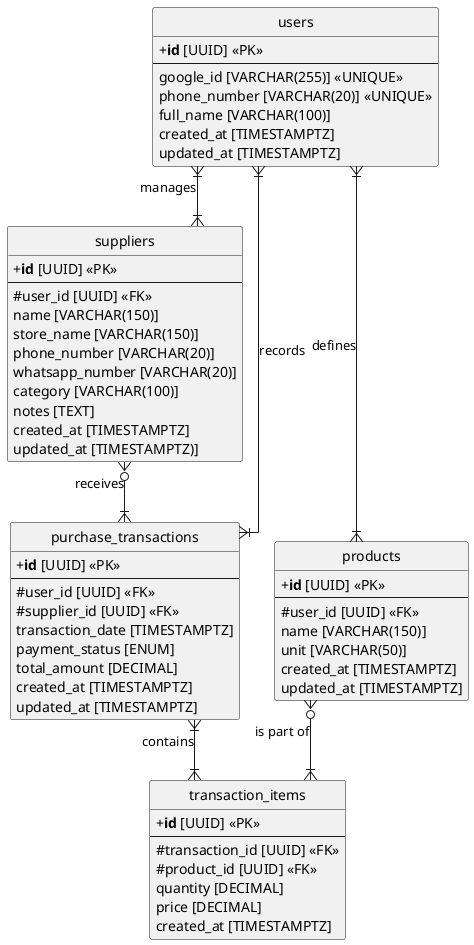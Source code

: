 @startuml BukuPemasokERD

' Skin parameters for a cleaner look
skinparam linetype ortho
skinparam monochrome true
skinparam shadowing false
skinparam classAttributeIconSize 0
skinparam genericDisplay old

' Hide stereotypes and circles for a classic ERD look
hide circle
hide stereotype

' Define entities (tables)
entity "users" as users {
  + **id** [UUID] <<PK>>
  --
  google_id [VARCHAR(255)] <<UNIQUE>>
  phone_number [VARCHAR(20)] <<UNIQUE>>
  full_name [VARCHAR(100)]
  created_at [TIMESTAMPTZ]
  updated_at [TIMESTAMPTZ]
}

entity "suppliers" as suppliers {
  + **id** [UUID] <<PK>>
  --
  # user_id [UUID] <<FK>>
  name [VARCHAR(150)]
  store_name [VARCHAR(150)]
  phone_number [VARCHAR(20)]
  whatsapp_number [VARCHAR(20)]
  category [VARCHAR(100)]
  notes [TEXT]
  created_at [TIMESTAMPTZ]
  updated_at [TIMESTAMPTZ)]
}

entity "products" as products {
  + **id** [UUID] <<PK>>
  --
  # user_id [UUID] <<FK>>
  name [VARCHAR(150)]
  unit [VARCHAR(50)]
  created_at [TIMESTAMPTZ]
  updated_at [TIMESTAMPTZ]
}

entity "purchase_transactions" as transactions {
  + **id** [UUID] <<PK>>
  --
  # user_id [UUID] <<FK>>
  # supplier_id [UUID] <<FK>>
  transaction_date [TIMESTAMPTZ]
  payment_status [ENUM]
  total_amount [DECIMAL]
  created_at [TIMESTAMPTZ]
  updated_at [TIMESTAMPTZ]
}

entity "transaction_items" as items {
  + **id** [UUID] <<PK>>
  --
  # transaction_id [UUID] <<FK>>
  # product_id [UUID] <<FK>>
  quantity [DECIMAL]
  price [DECIMAL]
  created_at [TIMESTAMPTZ]
}

' Define relationships between entities
' Cardinality: |o-- (zero or one), ||-- (one and only one), }o-- (zero or many), }|-- (one or many)

users }|--|{ suppliers    : "manages"
users }|--|{ products     : "defines"
users }|--|{ transactions : "records"

suppliers }o--|{ transactions : "receives"

transactions }|--|{ items      : "contains"

products }o--|{ items      : "is part of"

@enduml